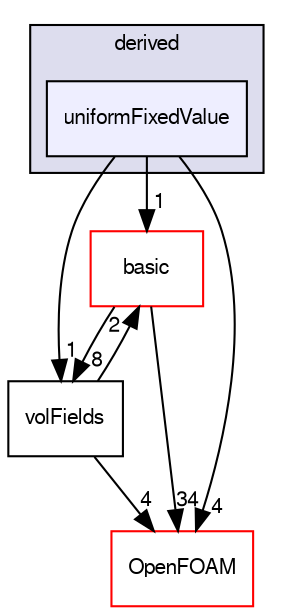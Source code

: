 digraph "src/finiteVolume/fields/fvPatchFields/derived/uniformFixedValue" {
  bgcolor=transparent;
  compound=true
  node [ fontsize="10", fontname="FreeSans"];
  edge [ labelfontsize="10", labelfontname="FreeSans"];
  subgraph clusterdir_ece9aa6b5af9a7776a75b0c1993b0910 {
    graph [ bgcolor="#ddddee", pencolor="black", label="derived" fontname="FreeSans", fontsize="10", URL="dir_ece9aa6b5af9a7776a75b0c1993b0910.html"]
  dir_8d139f8322a8eb1100fdb2a8f416c7aa [shape=box, label="uniformFixedValue", style="filled", fillcolor="#eeeeff", pencolor="black", URL="dir_8d139f8322a8eb1100fdb2a8f416c7aa.html"];
  }
  dir_546b14c9025d30bb5b92fa069dbdd82c [shape=box label="basic" color="red" URL="dir_546b14c9025d30bb5b92fa069dbdd82c.html"];
  dir_bd8bf7fa65467c460a50eacc456ce356 [shape=box label="volFields" URL="dir_bd8bf7fa65467c460a50eacc456ce356.html"];
  dir_c5473ff19b20e6ec4dfe5c310b3778a8 [shape=box label="OpenFOAM" color="red" URL="dir_c5473ff19b20e6ec4dfe5c310b3778a8.html"];
  dir_546b14c9025d30bb5b92fa069dbdd82c->dir_bd8bf7fa65467c460a50eacc456ce356 [headlabel="8", labeldistance=1.5 headhref="dir_000765_000883.html"];
  dir_546b14c9025d30bb5b92fa069dbdd82c->dir_c5473ff19b20e6ec4dfe5c310b3778a8 [headlabel="34", labeldistance=1.5 headhref="dir_000765_001706.html"];
  dir_bd8bf7fa65467c460a50eacc456ce356->dir_546b14c9025d30bb5b92fa069dbdd82c [headlabel="2", labeldistance=1.5 headhref="dir_000883_000765.html"];
  dir_bd8bf7fa65467c460a50eacc456ce356->dir_c5473ff19b20e6ec4dfe5c310b3778a8 [headlabel="4", labeldistance=1.5 headhref="dir_000883_001706.html"];
  dir_8d139f8322a8eb1100fdb2a8f416c7aa->dir_546b14c9025d30bb5b92fa069dbdd82c [headlabel="1", labeldistance=1.5 headhref="dir_000852_000765.html"];
  dir_8d139f8322a8eb1100fdb2a8f416c7aa->dir_bd8bf7fa65467c460a50eacc456ce356 [headlabel="1", labeldistance=1.5 headhref="dir_000852_000883.html"];
  dir_8d139f8322a8eb1100fdb2a8f416c7aa->dir_c5473ff19b20e6ec4dfe5c310b3778a8 [headlabel="4", labeldistance=1.5 headhref="dir_000852_001706.html"];
}
